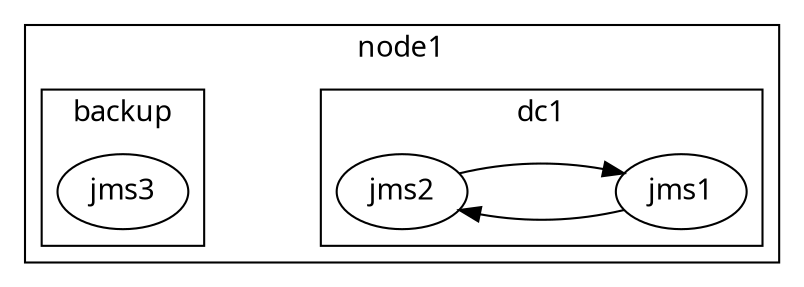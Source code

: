 digraph callgraph {
	concentrate=true;
	nodesep=1.0; 
	splines=true; 
	ranksep="1.5 equally";
	node [fontname="verdana"];
	fontname="Verdana";

	subgraph cluster_node1 {
		label="node1";
		subgraph cluster_node1_dc1 {
			label="dc1";
			node [label="jms1" ] node1_dc1_jms1;
			node [label="jms2" ] node1_dc1_jms2;

            { rank = same; node1_dc1_jms1; node1_dc1_jms2; }

		}
		subgraph cluster_node1_backup {
			label="backup";
			node [label="jms3" ] node1_backup_jms3;
		}
	}

	//node1 Internal Edges
	node1_dc1_jms1->node1_dc1_jms2;
	node1_dc1_jms2->node1_dc1_jms1;

}